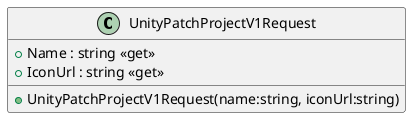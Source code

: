 @startuml
class UnityPatchProjectV1Request {
    + UnityPatchProjectV1Request(name:string, iconUrl:string)
    + Name : string <<get>>
    + IconUrl : string <<get>>
}
@enduml

